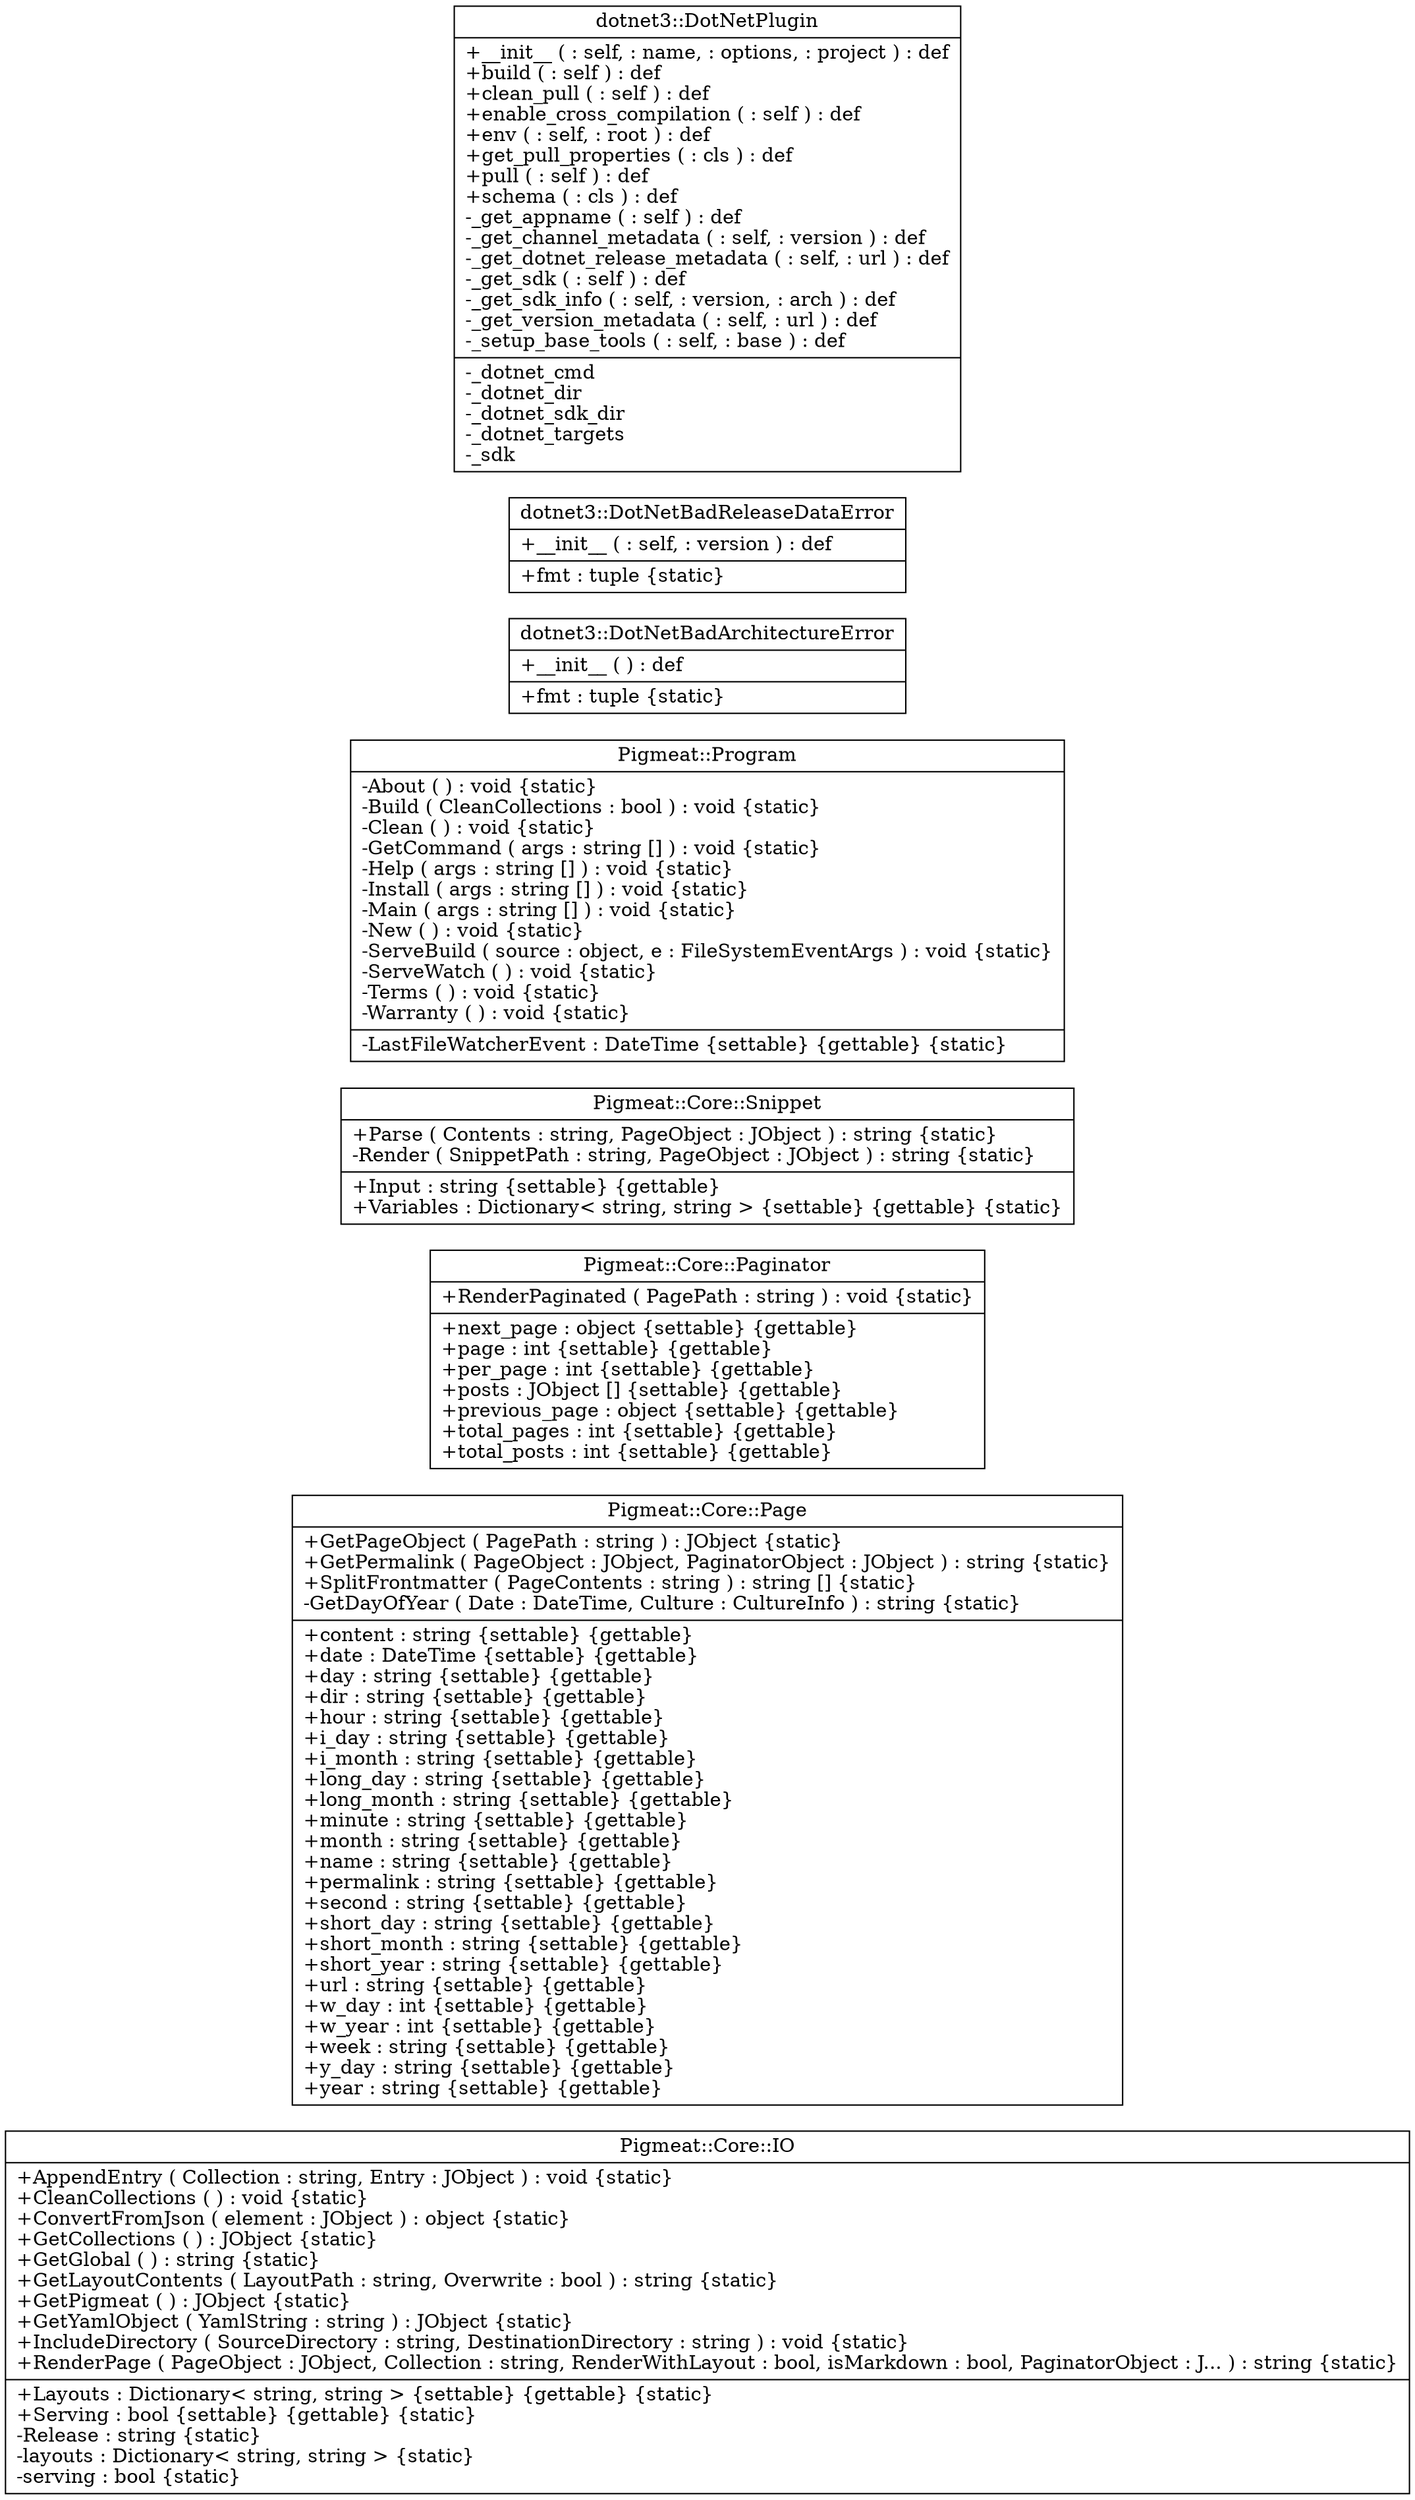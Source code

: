 digraph doxygraph
{
graph [ rankdir="RL" ]
"class_pigmeat_1_1_core_1_1_i_o" [ label="Pigmeat::Core::IO\n|+AppendEntry ( Collection : string, Entry : JObject ) : void \{static\}\l+CleanCollections (  ) : void \{static\}\l+ConvertFromJson ( element : JObject ) : object \{static\}\l+GetCollections (  ) : JObject \{static\}\l+GetGlobal (  ) : string \{static\}\l+GetLayoutContents ( LayoutPath : string, Overwrite : bool ) : string \{static\}\l+GetPigmeat (  ) : JObject \{static\}\l+GetYamlObject ( YamlString : string ) : JObject \{static\}\l+IncludeDirectory ( SourceDirectory : string, DestinationDirectory : string ) : void \{static\}\l+RenderPage ( PageObject : JObject, Collection : string, RenderWithLayout : bool, isMarkdown : bool, PaginatorObject : J... ) : string \{static\}\l|+Layouts : Dictionary\< string, string \> \{settable\} \{gettable\} \{static\}\l+Serving : bool \{settable\} \{gettable\} \{static\}\l-Release : string \{static\}\l-layouts : Dictionary\< string, string \> \{static\}\l-serving : bool \{static\}\l" shape="record" ]
"class_pigmeat_1_1_core_1_1_page" [ label="Pigmeat::Core::Page\n|+GetPageObject ( PagePath : string ) : JObject \{static\}\l+GetPermalink ( PageObject : JObject, PaginatorObject : JObject ) : string \{static\}\l+SplitFrontmatter ( PageContents : string ) : string [] \{static\}\l-GetDayOfYear ( Date : DateTime, Culture : CultureInfo ) : string \{static\}\l|+content : string \{settable\} \{gettable\}\l+date : DateTime \{settable\} \{gettable\}\l+day : string \{settable\} \{gettable\}\l+dir : string \{settable\} \{gettable\}\l+hour : string \{settable\} \{gettable\}\l+i_day : string \{settable\} \{gettable\}\l+i_month : string \{settable\} \{gettable\}\l+long_day : string \{settable\} \{gettable\}\l+long_month : string \{settable\} \{gettable\}\l+minute : string \{settable\} \{gettable\}\l+month : string \{settable\} \{gettable\}\l+name : string \{settable\} \{gettable\}\l+permalink : string \{settable\} \{gettable\}\l+second : string \{settable\} \{gettable\}\l+short_day : string \{settable\} \{gettable\}\l+short_month : string \{settable\} \{gettable\}\l+short_year : string \{settable\} \{gettable\}\l+url : string \{settable\} \{gettable\}\l+w_day : int \{settable\} \{gettable\}\l+w_year : int \{settable\} \{gettable\}\l+week : string \{settable\} \{gettable\}\l+y_day : string \{settable\} \{gettable\}\l+year : string \{settable\} \{gettable\}\l" shape="record" ]
"class_pigmeat_1_1_core_1_1_paginator" [ label="Pigmeat::Core::Paginator\n|+RenderPaginated ( PagePath : string ) : void \{static\}\l|+next_page : object \{settable\} \{gettable\}\l+page : int \{settable\} \{gettable\}\l+per_page : int \{settable\} \{gettable\}\l+posts : JObject [] \{settable\} \{gettable\}\l+previous_page : object \{settable\} \{gettable\}\l+total_pages : int \{settable\} \{gettable\}\l+total_posts : int \{settable\} \{gettable\}\l" shape="record" ]
"class_pigmeat_1_1_core_1_1_snippet" [ label="Pigmeat::Core::Snippet\n|+Parse ( Contents : string, PageObject : JObject ) : string \{static\}\l-Render ( SnippetPath : string, PageObject : JObject ) : string \{static\}\l|+Input : string \{settable\} \{gettable\}\l+Variables : Dictionary\< string, string \> \{settable\} \{gettable\} \{static\}\l" shape="record" ]
"class_pigmeat_1_1_program" [ label="Pigmeat::Program\n|-About (  ) : void \{static\}\l-Build ( CleanCollections : bool ) : void \{static\}\l-Clean (  ) : void \{static\}\l-GetCommand ( args : string [] ) : void \{static\}\l-Help ( args : string [] ) : void \{static\}\l-Install ( args : string [] ) : void \{static\}\l-Main ( args : string [] ) : void \{static\}\l-New (  ) : void \{static\}\l-ServeBuild ( source : object, e : FileSystemEventArgs ) : void \{static\}\l-ServeWatch (  ) : void \{static\}\l-Terms (  ) : void \{static\}\l-Warranty (  ) : void \{static\}\l|-LastFileWatcherEvent : DateTime \{settable\} \{gettable\} \{static\}\l" shape="record" ]
"classdotnet3_1_1_dot_net_bad_architecture_error" [ label="dotnet3::DotNetBadArchitectureError\n|+__init__ (  ) : def\l|+fmt : tuple \{static\}\l" shape="record" ]
"classdotnet3_1_1_dot_net_bad_release_data_error" [ label="dotnet3::DotNetBadReleaseDataError\n|+__init__ (  : self,  : version ) : def\l|+fmt : tuple \{static\}\l" shape="record" ]
"classdotnet3_1_1_dot_net_plugin" [ label="dotnet3::DotNetPlugin\n|+__init__ (  : self,  : name,  : options,  : project ) : def\l+build (  : self ) : def\l+clean_pull (  : self ) : def\l+enable_cross_compilation (  : self ) : def\l+env (  : self,  : root ) : def\l+get_pull_properties (  : cls ) : def\l+pull (  : self ) : def\l+schema (  : cls ) : def\l-_get_appname (  : self ) : def\l-_get_channel_metadata (  : self,  : version ) : def\l-_get_dotnet_release_metadata (  : self,  : url ) : def\l-_get_sdk (  : self ) : def\l-_get_sdk_info (  : self,  : version,  : arch ) : def\l-_get_version_metadata (  : self,  : url ) : def\l-_setup_base_tools (  : self,  : base ) : def\l|-_dotnet_cmd\l-_dotnet_dir\l-_dotnet_sdk_dir\l-_dotnet_targets\l-_sdk\l" shape="record" ]
}
